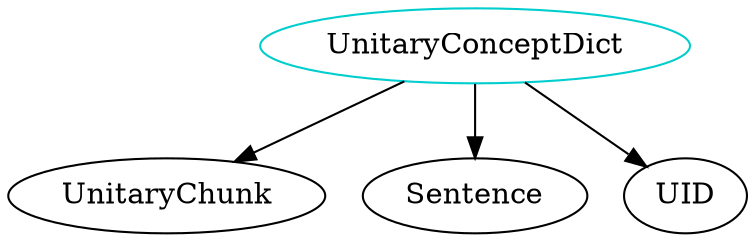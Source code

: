 digraph unitaryconceptdict{
UnitaryConceptDict -> UnitaryChunk;
UnitaryConceptDict -> Sentence;
UnitaryConceptDict -> UID;
UnitaryConceptDict	[shape=oval, color=cyan3, label="UnitaryConceptDict"];
}
